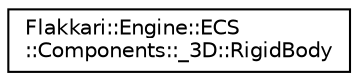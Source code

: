 digraph "Graphical Class Hierarchy"
{
 // LATEX_PDF_SIZE
  edge [fontname="Helvetica",fontsize="10",labelfontname="Helvetica",labelfontsize="10"];
  node [fontname="Helvetica",fontsize="10",shape=record];
  rankdir="LR";
  Node0 [label="Flakkari::Engine::ECS\l::Components::_3D::RigidBody",height=0.2,width=0.4,color="black", fillcolor="white", style="filled",URL="$df/d7e/structFlakkari_1_1Engine_1_1ECS_1_1Components_1_1__3D_1_1RigidBody.html",tooltip="RigidBody represent the physical properties of a rigid body in a game engine."];
}
